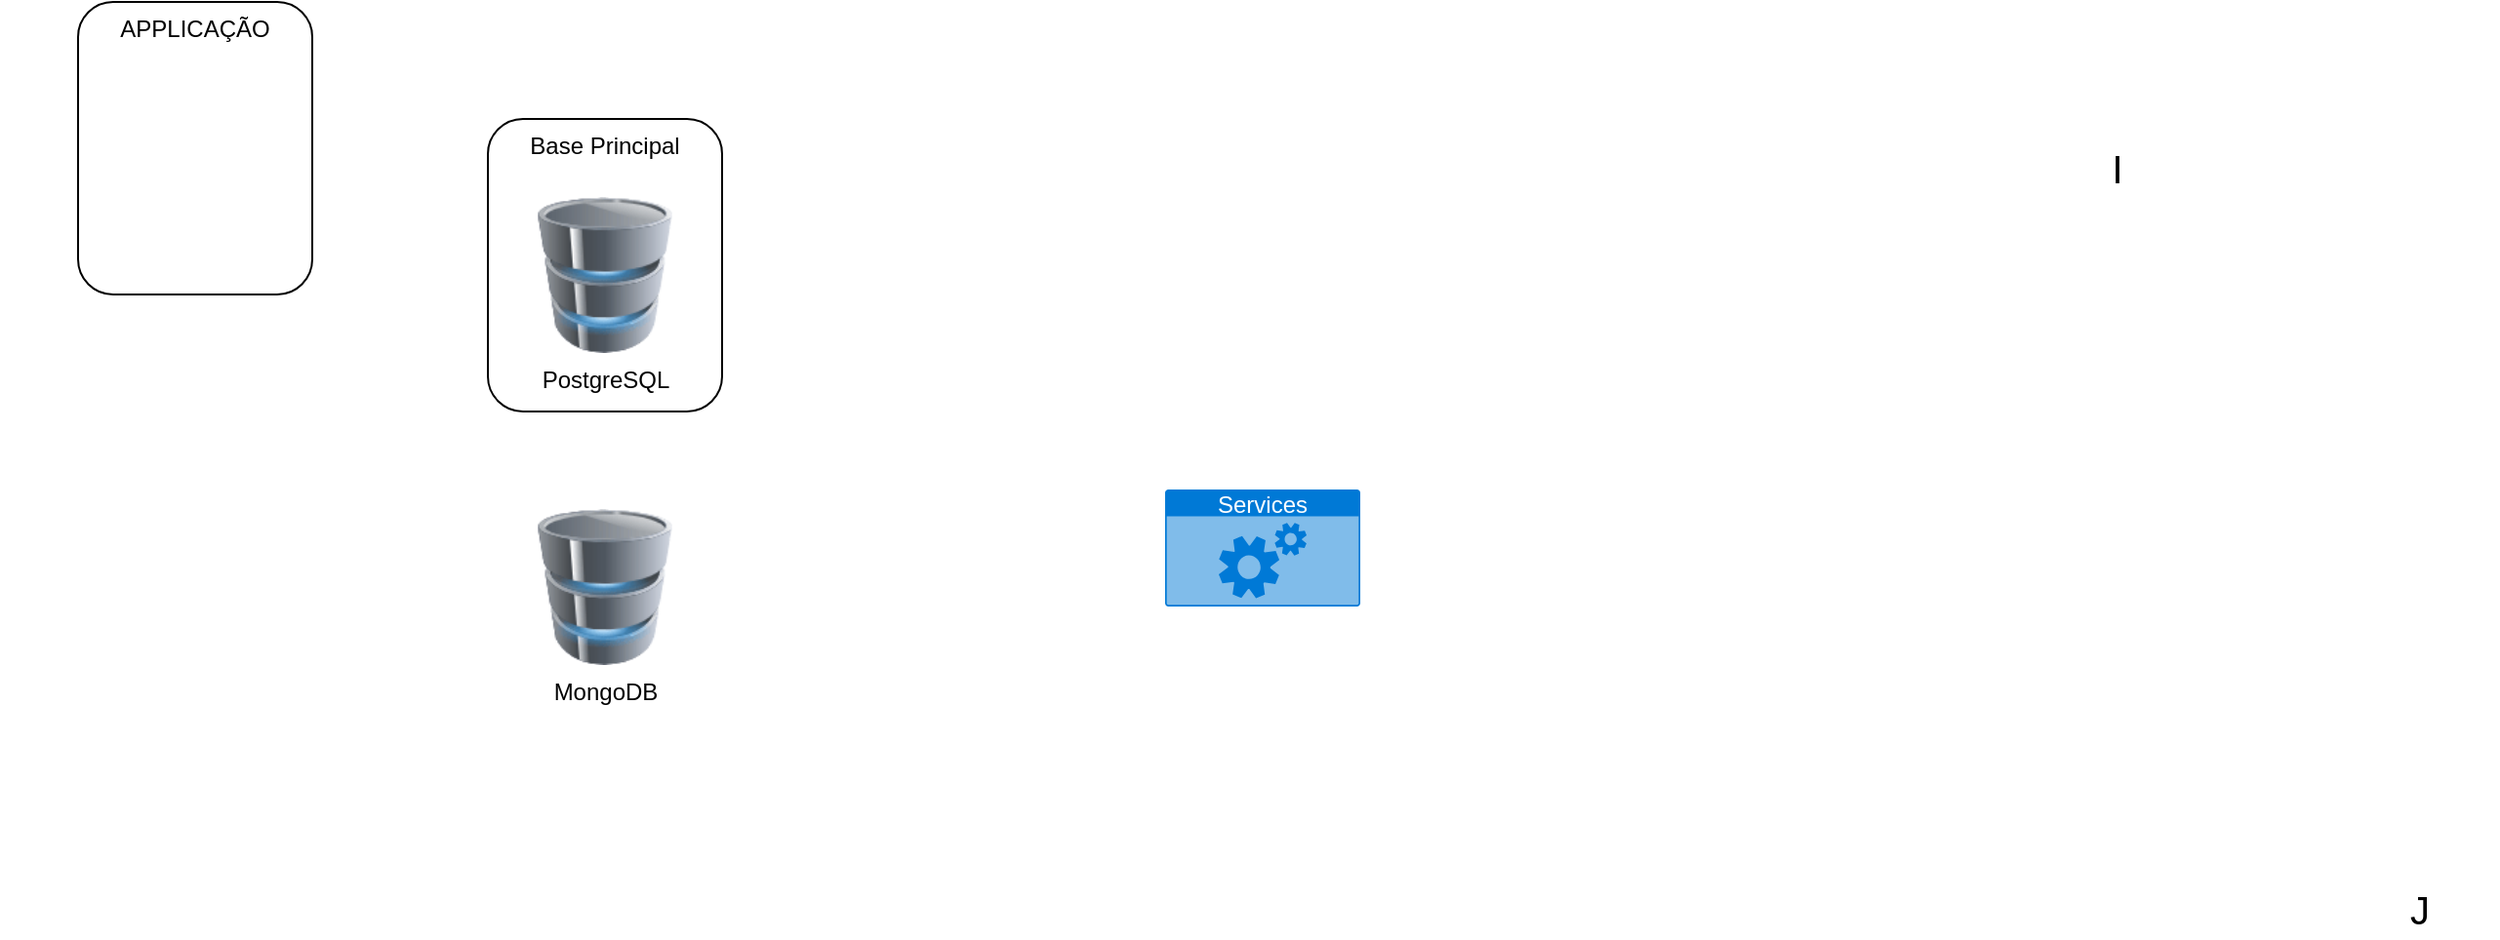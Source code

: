<mxfile version="22.1.17" type="github">
  <diagram name="Page-1" id="b33cb84f-bf7a-9ccf-f142-242d16432e5d">
    <mxGraphModel dx="1638" dy="891" grid="1" gridSize="10" guides="1" tooltips="1" connect="1" arrows="1" fold="1" page="1" pageScale="1.5" pageWidth="1169" pageHeight="826" background="none" math="0" shadow="0">
      <root>
        <mxCell id="0" style=";html=1;" />
        <mxCell id="1" style=";html=1;" parent="0" />
        <mxCell id="2a5a01dd2e413fbf-55" value="I" style="text;html=1;strokeColor=none;fillColor=none;align=center;verticalAlign=middle;whiteSpace=wrap;rounded=0;shadow=0;fontSize=20;" parent="1" vertex="1">
          <mxGeometry x="1325" y="130" width="80" height="30" as="geometry" />
        </mxCell>
        <mxCell id="2a5a01dd2e413fbf-56" value="J" style="text;html=1;strokeColor=none;fillColor=none;align=center;verticalAlign=middle;whiteSpace=wrap;rounded=0;shadow=0;fontSize=20;" parent="1" vertex="1">
          <mxGeometry x="1480" y="510" width="80" height="30" as="geometry" />
        </mxCell>
        <mxCell id="yGwYDanE8HtUP1_G_n0Y-1" value="PostgreSQL" style="image;html=1;image=img/lib/clip_art/computers/Database_128x128.png" vertex="1" parent="1">
          <mxGeometry x="550" y="160" width="80" height="80" as="geometry" />
        </mxCell>
        <mxCell id="yGwYDanE8HtUP1_G_n0Y-2" value="MongoDB" style="image;html=1;image=img/lib/clip_art/computers/Database_128x128.png" vertex="1" parent="1">
          <mxGeometry x="550" y="320" width="80" height="80" as="geometry" />
        </mxCell>
        <mxCell id="yGwYDanE8HtUP1_G_n0Y-3" value="Base Principal" style="rounded=1;whiteSpace=wrap;html=1;fillColor=none;align=center;horizontal=1;verticalAlign=top;" vertex="1" parent="1">
          <mxGeometry x="530" y="120" width="120" height="150" as="geometry" />
        </mxCell>
        <mxCell id="yGwYDanE8HtUP1_G_n0Y-4" value="" style="shape=image;html=1;verticalAlign=top;verticalLabelPosition=bottom;labelBackgroundColor=#ffffff;imageAspect=0;aspect=fixed;image=https://cdn2.iconfinder.com/data/icons/boxicons-logos/24/bxl-django-128.png" vertex="1" parent="1">
          <mxGeometry x="280" y="120" width="70" height="70" as="geometry" />
        </mxCell>
        <mxCell id="yGwYDanE8HtUP1_G_n0Y-5" value="APPLICAÇÃO" style="rounded=1;whiteSpace=wrap;html=1;fillColor=none;align=center;horizontal=1;verticalAlign=top;" vertex="1" parent="1">
          <mxGeometry x="320" y="60" width="120" height="150" as="geometry" />
        </mxCell>
        <mxCell id="yGwYDanE8HtUP1_G_n0Y-6" value="Services" style="html=1;whiteSpace=wrap;strokeColor=none;fillColor=#0079D6;labelPosition=center;verticalLabelPosition=middle;verticalAlign=top;align=center;fontSize=12;outlineConnect=0;spacingTop=-6;fontColor=#FFFFFF;sketch=0;shape=mxgraph.sitemap.services;" vertex="1" parent="1">
          <mxGeometry x="877" y="310" width="100" height="60" as="geometry" />
        </mxCell>
      </root>
    </mxGraphModel>
  </diagram>
</mxfile>

